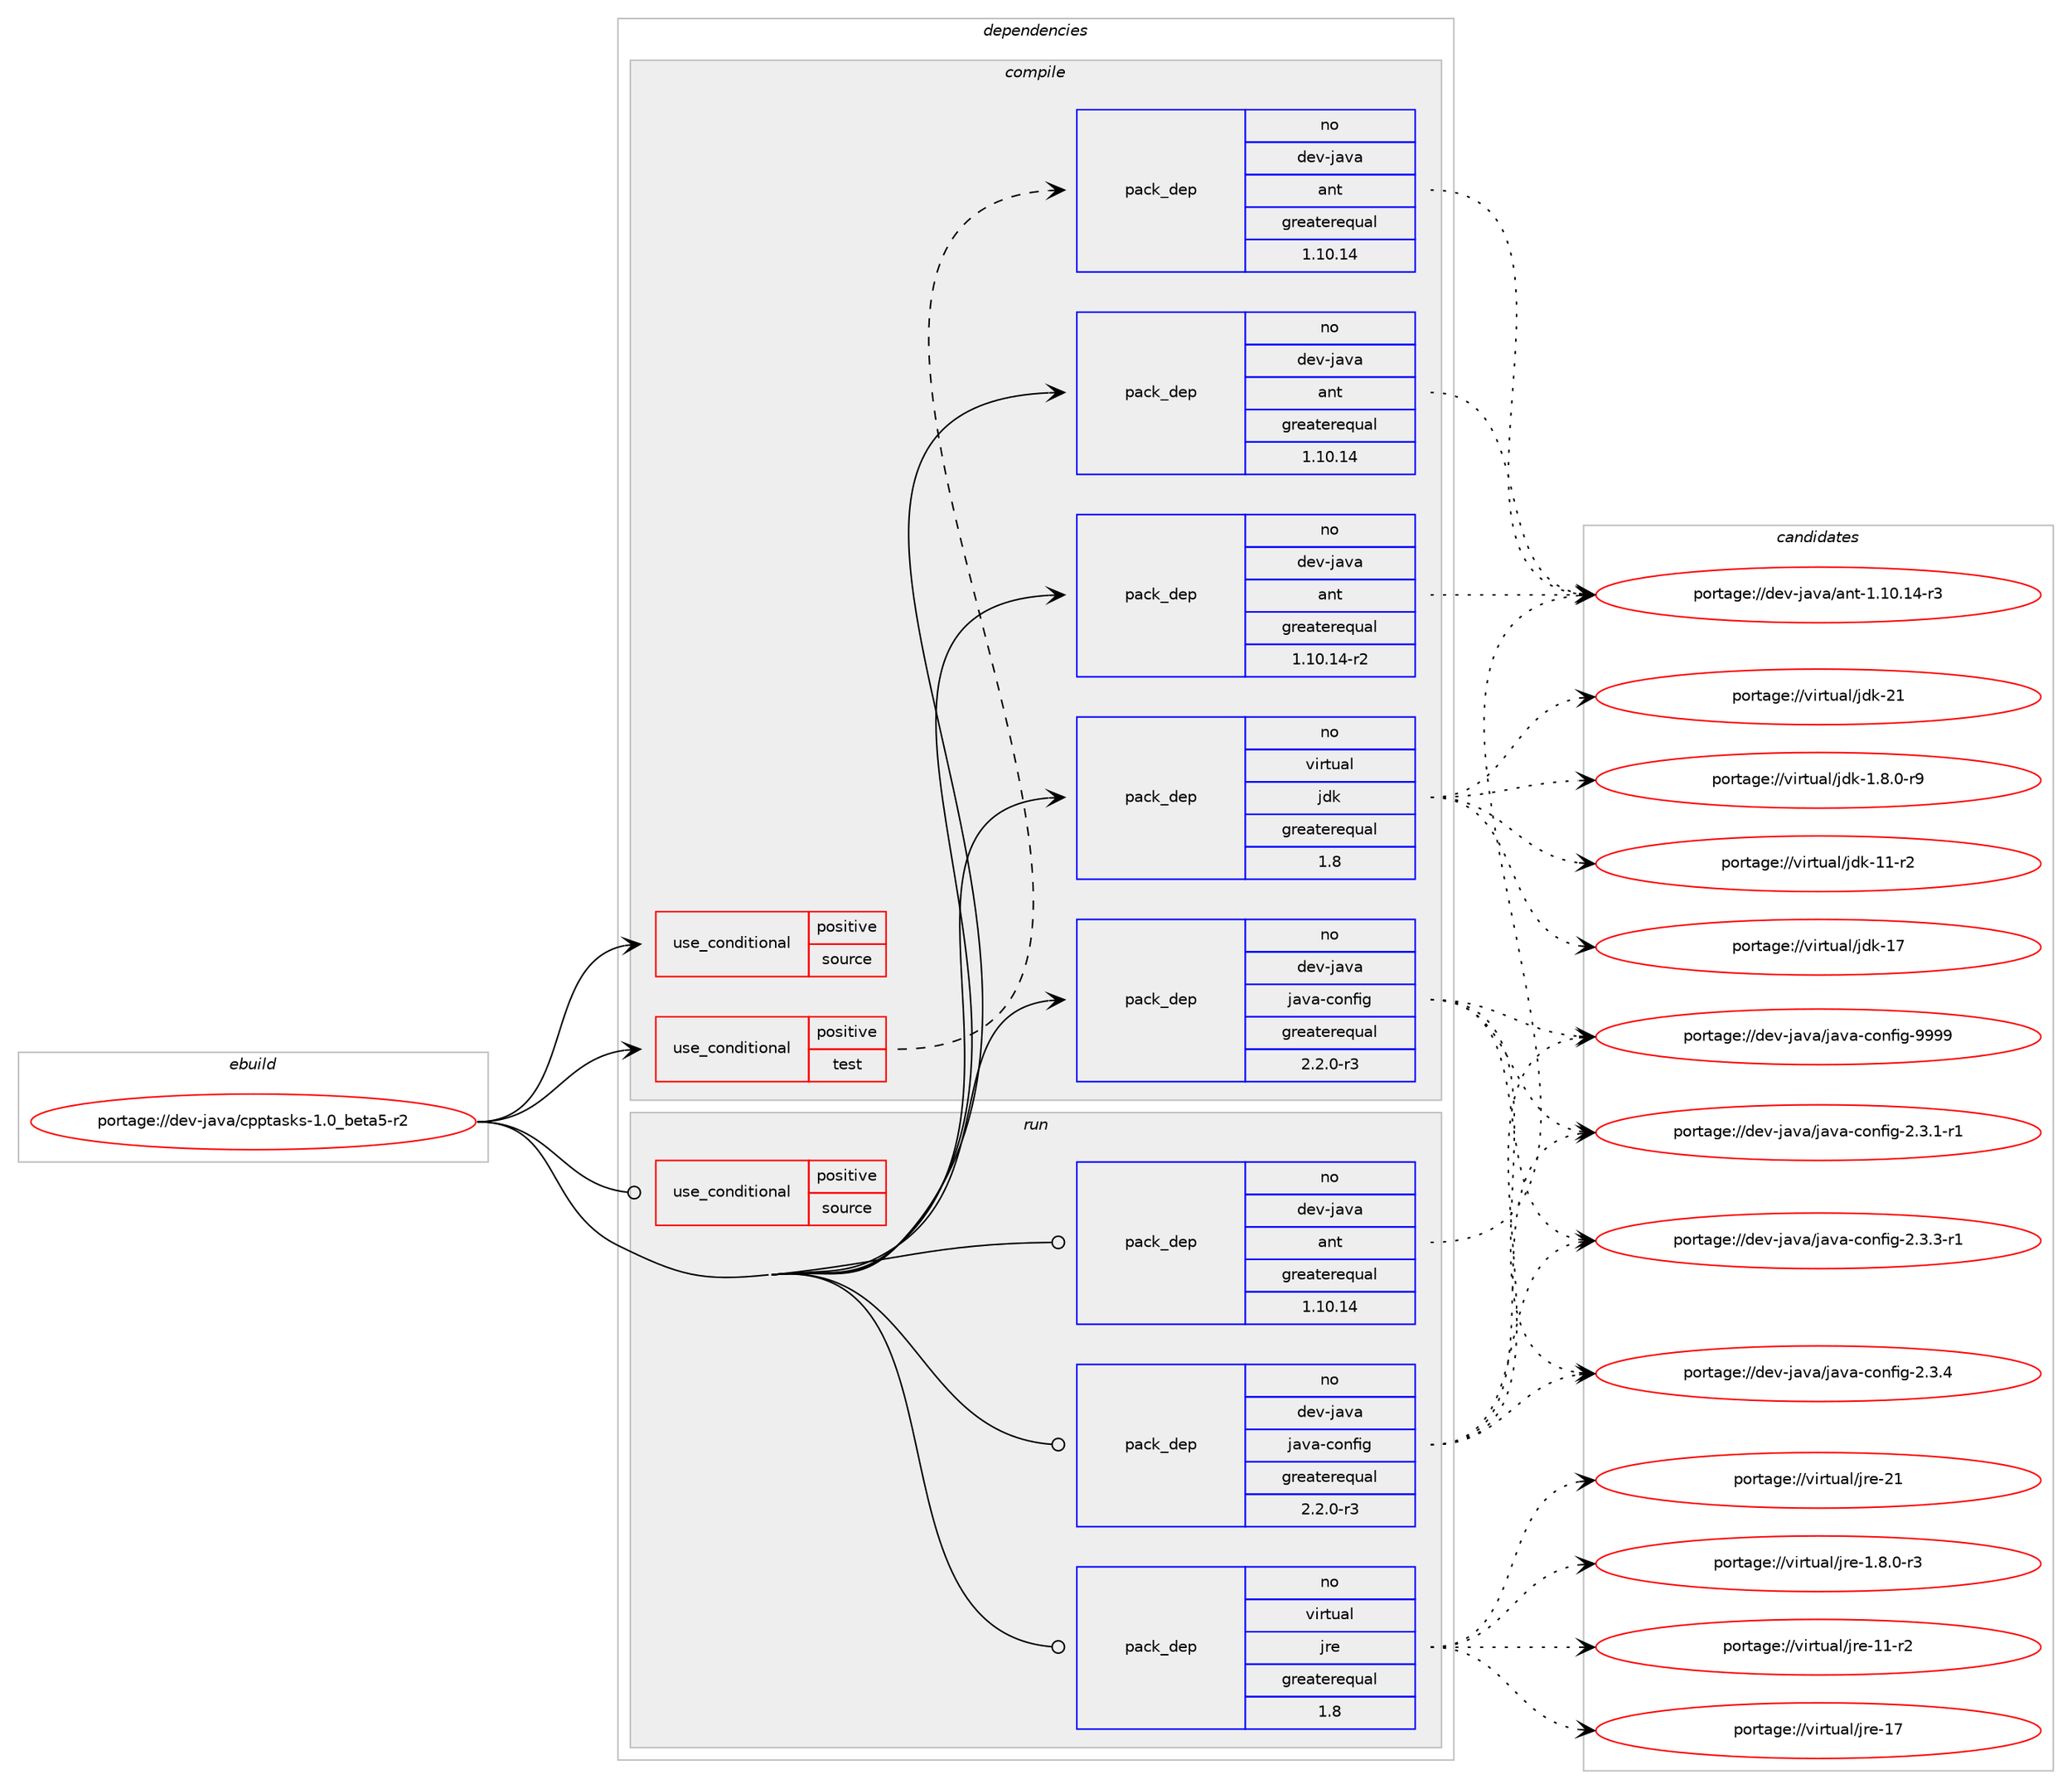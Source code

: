 digraph prolog {

# *************
# Graph options
# *************

newrank=true;
concentrate=true;
compound=true;
graph [rankdir=LR,fontname=Helvetica,fontsize=10,ranksep=1.5];#, ranksep=2.5, nodesep=0.2];
edge  [arrowhead=vee];
node  [fontname=Helvetica,fontsize=10];

# **********
# The ebuild
# **********

subgraph cluster_leftcol {
color=gray;
rank=same;
label=<<i>ebuild</i>>;
id [label="portage://dev-java/cpptasks-1.0_beta5-r2", color=red, width=4, href="../dev-java/cpptasks-1.0_beta5-r2.svg"];
}

# ****************
# The dependencies
# ****************

subgraph cluster_midcol {
color=gray;
label=<<i>dependencies</i>>;
subgraph cluster_compile {
fillcolor="#eeeeee";
style=filled;
label=<<i>compile</i>>;
subgraph cond21013 {
dependency47322 [label=<<TABLE BORDER="0" CELLBORDER="1" CELLSPACING="0" CELLPADDING="4"><TR><TD ROWSPAN="3" CELLPADDING="10">use_conditional</TD></TR><TR><TD>positive</TD></TR><TR><TD>source</TD></TR></TABLE>>, shape=none, color=red];
# *** BEGIN UNKNOWN DEPENDENCY TYPE (TODO) ***
# dependency47322 -> package_dependency(portage://dev-java/cpptasks-1.0_beta5-r2,install,no,app-arch,zip,none,[,,],[],[])
# *** END UNKNOWN DEPENDENCY TYPE (TODO) ***

}
id:e -> dependency47322:w [weight=20,style="solid",arrowhead="vee"];
subgraph cond21014 {
dependency47323 [label=<<TABLE BORDER="0" CELLBORDER="1" CELLSPACING="0" CELLPADDING="4"><TR><TD ROWSPAN="3" CELLPADDING="10">use_conditional</TD></TR><TR><TD>positive</TD></TR><TR><TD>test</TD></TR></TABLE>>, shape=none, color=red];
subgraph pack25285 {
dependency47324 [label=<<TABLE BORDER="0" CELLBORDER="1" CELLSPACING="0" CELLPADDING="4" WIDTH="220"><TR><TD ROWSPAN="6" CELLPADDING="30">pack_dep</TD></TR><TR><TD WIDTH="110">no</TD></TR><TR><TD>dev-java</TD></TR><TR><TD>ant</TD></TR><TR><TD>greaterequal</TD></TR><TR><TD>1.10.14</TD></TR></TABLE>>, shape=none, color=blue];
}
dependency47323:e -> dependency47324:w [weight=20,style="dashed",arrowhead="vee"];
# *** BEGIN UNKNOWN DEPENDENCY TYPE (TODO) ***
# dependency47323 -> package_dependency(portage://dev-java/cpptasks-1.0_beta5-r2,install,no,dev-java,junit,none,[,,],[slot(0)],[])
# *** END UNKNOWN DEPENDENCY TYPE (TODO) ***

}
id:e -> dependency47323:w [weight=20,style="solid",arrowhead="vee"];
subgraph pack25286 {
dependency47325 [label=<<TABLE BORDER="0" CELLBORDER="1" CELLSPACING="0" CELLPADDING="4" WIDTH="220"><TR><TD ROWSPAN="6" CELLPADDING="30">pack_dep</TD></TR><TR><TD WIDTH="110">no</TD></TR><TR><TD>dev-java</TD></TR><TR><TD>ant</TD></TR><TR><TD>greaterequal</TD></TR><TR><TD>1.10.14</TD></TR></TABLE>>, shape=none, color=blue];
}
id:e -> dependency47325:w [weight=20,style="solid",arrowhead="vee"];
subgraph pack25287 {
dependency47326 [label=<<TABLE BORDER="0" CELLBORDER="1" CELLSPACING="0" CELLPADDING="4" WIDTH="220"><TR><TD ROWSPAN="6" CELLPADDING="30">pack_dep</TD></TR><TR><TD WIDTH="110">no</TD></TR><TR><TD>dev-java</TD></TR><TR><TD>ant</TD></TR><TR><TD>greaterequal</TD></TR><TR><TD>1.10.14-r2</TD></TR></TABLE>>, shape=none, color=blue];
}
id:e -> dependency47326:w [weight=20,style="solid",arrowhead="vee"];
subgraph pack25288 {
dependency47327 [label=<<TABLE BORDER="0" CELLBORDER="1" CELLSPACING="0" CELLPADDING="4" WIDTH="220"><TR><TD ROWSPAN="6" CELLPADDING="30">pack_dep</TD></TR><TR><TD WIDTH="110">no</TD></TR><TR><TD>dev-java</TD></TR><TR><TD>java-config</TD></TR><TR><TD>greaterequal</TD></TR><TR><TD>2.2.0-r3</TD></TR></TABLE>>, shape=none, color=blue];
}
id:e -> dependency47327:w [weight=20,style="solid",arrowhead="vee"];
# *** BEGIN UNKNOWN DEPENDENCY TYPE (TODO) ***
# id -> package_dependency(portage://dev-java/cpptasks-1.0_beta5-r2,install,no,dev-java,javatoolkit,none,[,,],[],[])
# *** END UNKNOWN DEPENDENCY TYPE (TODO) ***

# *** BEGIN UNKNOWN DEPENDENCY TYPE (TODO) ***
# id -> package_dependency(portage://dev-java/cpptasks-1.0_beta5-r2,install,no,dev-java,xerces,none,[,,],[slot(2)],[])
# *** END UNKNOWN DEPENDENCY TYPE (TODO) ***

subgraph pack25289 {
dependency47328 [label=<<TABLE BORDER="0" CELLBORDER="1" CELLSPACING="0" CELLPADDING="4" WIDTH="220"><TR><TD ROWSPAN="6" CELLPADDING="30">pack_dep</TD></TR><TR><TD WIDTH="110">no</TD></TR><TR><TD>virtual</TD></TR><TR><TD>jdk</TD></TR><TR><TD>greaterequal</TD></TR><TR><TD>1.8</TD></TR></TABLE>>, shape=none, color=blue];
}
id:e -> dependency47328:w [weight=20,style="solid",arrowhead="vee"];
}
subgraph cluster_compileandrun {
fillcolor="#eeeeee";
style=filled;
label=<<i>compile and run</i>>;
}
subgraph cluster_run {
fillcolor="#eeeeee";
style=filled;
label=<<i>run</i>>;
subgraph cond21015 {
dependency47329 [label=<<TABLE BORDER="0" CELLBORDER="1" CELLSPACING="0" CELLPADDING="4"><TR><TD ROWSPAN="3" CELLPADDING="10">use_conditional</TD></TR><TR><TD>positive</TD></TR><TR><TD>source</TD></TR></TABLE>>, shape=none, color=red];
# *** BEGIN UNKNOWN DEPENDENCY TYPE (TODO) ***
# dependency47329 -> package_dependency(portage://dev-java/cpptasks-1.0_beta5-r2,run,no,app-arch,zip,none,[,,],[],[])
# *** END UNKNOWN DEPENDENCY TYPE (TODO) ***

}
id:e -> dependency47329:w [weight=20,style="solid",arrowhead="odot"];
subgraph pack25290 {
dependency47330 [label=<<TABLE BORDER="0" CELLBORDER="1" CELLSPACING="0" CELLPADDING="4" WIDTH="220"><TR><TD ROWSPAN="6" CELLPADDING="30">pack_dep</TD></TR><TR><TD WIDTH="110">no</TD></TR><TR><TD>dev-java</TD></TR><TR><TD>ant</TD></TR><TR><TD>greaterequal</TD></TR><TR><TD>1.10.14</TD></TR></TABLE>>, shape=none, color=blue];
}
id:e -> dependency47330:w [weight=20,style="solid",arrowhead="odot"];
subgraph pack25291 {
dependency47331 [label=<<TABLE BORDER="0" CELLBORDER="1" CELLSPACING="0" CELLPADDING="4" WIDTH="220"><TR><TD ROWSPAN="6" CELLPADDING="30">pack_dep</TD></TR><TR><TD WIDTH="110">no</TD></TR><TR><TD>dev-java</TD></TR><TR><TD>java-config</TD></TR><TR><TD>greaterequal</TD></TR><TR><TD>2.2.0-r3</TD></TR></TABLE>>, shape=none, color=blue];
}
id:e -> dependency47331:w [weight=20,style="solid",arrowhead="odot"];
# *** BEGIN UNKNOWN DEPENDENCY TYPE (TODO) ***
# id -> package_dependency(portage://dev-java/cpptasks-1.0_beta5-r2,run,no,dev-java,xerces,none,[,,],[slot(2)],[])
# *** END UNKNOWN DEPENDENCY TYPE (TODO) ***

subgraph pack25292 {
dependency47332 [label=<<TABLE BORDER="0" CELLBORDER="1" CELLSPACING="0" CELLPADDING="4" WIDTH="220"><TR><TD ROWSPAN="6" CELLPADDING="30">pack_dep</TD></TR><TR><TD WIDTH="110">no</TD></TR><TR><TD>virtual</TD></TR><TR><TD>jre</TD></TR><TR><TD>greaterequal</TD></TR><TR><TD>1.8</TD></TR></TABLE>>, shape=none, color=blue];
}
id:e -> dependency47332:w [weight=20,style="solid",arrowhead="odot"];
}
}

# **************
# The candidates
# **************

subgraph cluster_choices {
rank=same;
color=gray;
label=<<i>candidates</i>>;

subgraph choice25285 {
color=black;
nodesep=1;
choice100101118451069711897479711011645494649484649524511451 [label="portage://dev-java/ant-1.10.14-r3", color=red, width=4,href="../dev-java/ant-1.10.14-r3.svg"];
dependency47324:e -> choice100101118451069711897479711011645494649484649524511451:w [style=dotted,weight="100"];
}
subgraph choice25286 {
color=black;
nodesep=1;
choice100101118451069711897479711011645494649484649524511451 [label="portage://dev-java/ant-1.10.14-r3", color=red, width=4,href="../dev-java/ant-1.10.14-r3.svg"];
dependency47325:e -> choice100101118451069711897479711011645494649484649524511451:w [style=dotted,weight="100"];
}
subgraph choice25287 {
color=black;
nodesep=1;
choice100101118451069711897479711011645494649484649524511451 [label="portage://dev-java/ant-1.10.14-r3", color=red, width=4,href="../dev-java/ant-1.10.14-r3.svg"];
dependency47326:e -> choice100101118451069711897479711011645494649484649524511451:w [style=dotted,weight="100"];
}
subgraph choice25288 {
color=black;
nodesep=1;
choice10010111845106971189747106971189745991111101021051034550465146494511449 [label="portage://dev-java/java-config-2.3.1-r1", color=red, width=4,href="../dev-java/java-config-2.3.1-r1.svg"];
choice10010111845106971189747106971189745991111101021051034550465146514511449 [label="portage://dev-java/java-config-2.3.3-r1", color=red, width=4,href="../dev-java/java-config-2.3.3-r1.svg"];
choice1001011184510697118974710697118974599111110102105103455046514652 [label="portage://dev-java/java-config-2.3.4", color=red, width=4,href="../dev-java/java-config-2.3.4.svg"];
choice10010111845106971189747106971189745991111101021051034557575757 [label="portage://dev-java/java-config-9999", color=red, width=4,href="../dev-java/java-config-9999.svg"];
dependency47327:e -> choice10010111845106971189747106971189745991111101021051034550465146494511449:w [style=dotted,weight="100"];
dependency47327:e -> choice10010111845106971189747106971189745991111101021051034550465146514511449:w [style=dotted,weight="100"];
dependency47327:e -> choice1001011184510697118974710697118974599111110102105103455046514652:w [style=dotted,weight="100"];
dependency47327:e -> choice10010111845106971189747106971189745991111101021051034557575757:w [style=dotted,weight="100"];
}
subgraph choice25289 {
color=black;
nodesep=1;
choice11810511411611797108471061001074549465646484511457 [label="portage://virtual/jdk-1.8.0-r9", color=red, width=4,href="../virtual/jdk-1.8.0-r9.svg"];
choice11810511411611797108471061001074549494511450 [label="portage://virtual/jdk-11-r2", color=red, width=4,href="../virtual/jdk-11-r2.svg"];
choice1181051141161179710847106100107454955 [label="portage://virtual/jdk-17", color=red, width=4,href="../virtual/jdk-17.svg"];
choice1181051141161179710847106100107455049 [label="portage://virtual/jdk-21", color=red, width=4,href="../virtual/jdk-21.svg"];
dependency47328:e -> choice11810511411611797108471061001074549465646484511457:w [style=dotted,weight="100"];
dependency47328:e -> choice11810511411611797108471061001074549494511450:w [style=dotted,weight="100"];
dependency47328:e -> choice1181051141161179710847106100107454955:w [style=dotted,weight="100"];
dependency47328:e -> choice1181051141161179710847106100107455049:w [style=dotted,weight="100"];
}
subgraph choice25290 {
color=black;
nodesep=1;
choice100101118451069711897479711011645494649484649524511451 [label="portage://dev-java/ant-1.10.14-r3", color=red, width=4,href="../dev-java/ant-1.10.14-r3.svg"];
dependency47330:e -> choice100101118451069711897479711011645494649484649524511451:w [style=dotted,weight="100"];
}
subgraph choice25291 {
color=black;
nodesep=1;
choice10010111845106971189747106971189745991111101021051034550465146494511449 [label="portage://dev-java/java-config-2.3.1-r1", color=red, width=4,href="../dev-java/java-config-2.3.1-r1.svg"];
choice10010111845106971189747106971189745991111101021051034550465146514511449 [label="portage://dev-java/java-config-2.3.3-r1", color=red, width=4,href="../dev-java/java-config-2.3.3-r1.svg"];
choice1001011184510697118974710697118974599111110102105103455046514652 [label="portage://dev-java/java-config-2.3.4", color=red, width=4,href="../dev-java/java-config-2.3.4.svg"];
choice10010111845106971189747106971189745991111101021051034557575757 [label="portage://dev-java/java-config-9999", color=red, width=4,href="../dev-java/java-config-9999.svg"];
dependency47331:e -> choice10010111845106971189747106971189745991111101021051034550465146494511449:w [style=dotted,weight="100"];
dependency47331:e -> choice10010111845106971189747106971189745991111101021051034550465146514511449:w [style=dotted,weight="100"];
dependency47331:e -> choice1001011184510697118974710697118974599111110102105103455046514652:w [style=dotted,weight="100"];
dependency47331:e -> choice10010111845106971189747106971189745991111101021051034557575757:w [style=dotted,weight="100"];
}
subgraph choice25292 {
color=black;
nodesep=1;
choice11810511411611797108471061141014549465646484511451 [label="portage://virtual/jre-1.8.0-r3", color=red, width=4,href="../virtual/jre-1.8.0-r3.svg"];
choice11810511411611797108471061141014549494511450 [label="portage://virtual/jre-11-r2", color=red, width=4,href="../virtual/jre-11-r2.svg"];
choice1181051141161179710847106114101454955 [label="portage://virtual/jre-17", color=red, width=4,href="../virtual/jre-17.svg"];
choice1181051141161179710847106114101455049 [label="portage://virtual/jre-21", color=red, width=4,href="../virtual/jre-21.svg"];
dependency47332:e -> choice11810511411611797108471061141014549465646484511451:w [style=dotted,weight="100"];
dependency47332:e -> choice11810511411611797108471061141014549494511450:w [style=dotted,weight="100"];
dependency47332:e -> choice1181051141161179710847106114101454955:w [style=dotted,weight="100"];
dependency47332:e -> choice1181051141161179710847106114101455049:w [style=dotted,weight="100"];
}
}

}
